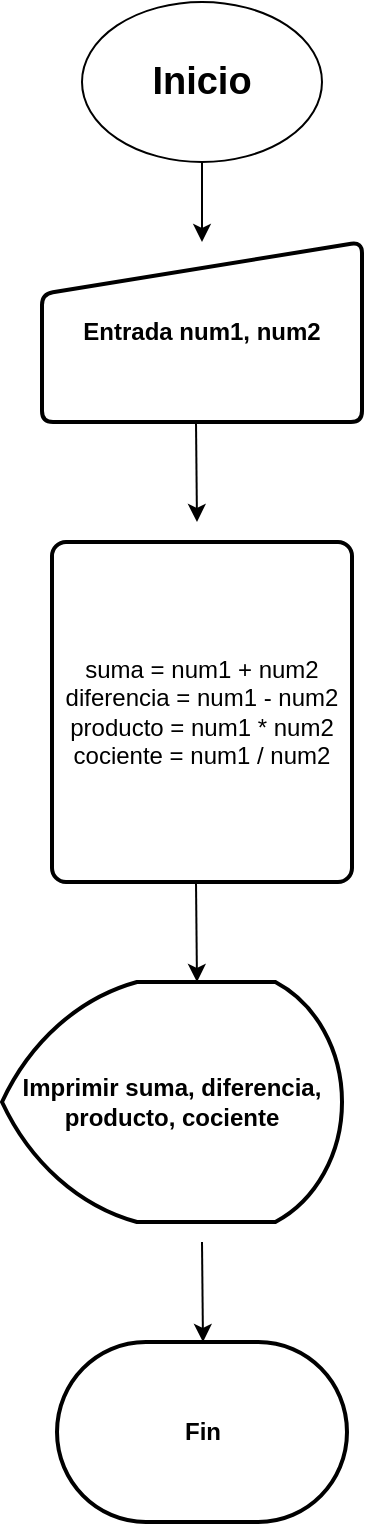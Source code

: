 <mxfile version="21.3.3" type="github">
  <diagram name="Página-1" id="o_oJNjvjLYseJ4-ihuIS">
    <mxGraphModel dx="1434" dy="796" grid="1" gridSize="10" guides="1" tooltips="1" connect="1" arrows="1" fold="1" page="1" pageScale="1" pageWidth="827" pageHeight="1169" math="0" shadow="0">
      <root>
        <mxCell id="0" />
        <mxCell id="1" parent="0" />
        <mxCell id="YRfRc5hVLMAo7PMf_Jee-9" value="" style="edgeStyle=orthogonalEdgeStyle;rounded=0;orthogonalLoop=1;jettySize=auto;html=1;" edge="1" parent="1" source="YRfRc5hVLMAo7PMf_Jee-1" target="YRfRc5hVLMAo7PMf_Jee-4">
          <mxGeometry relative="1" as="geometry" />
        </mxCell>
        <mxCell id="YRfRc5hVLMAo7PMf_Jee-1" value="&lt;b&gt;&lt;font style=&quot;font-size: 19px;&quot;&gt;Inicio&lt;/font&gt;&lt;/b&gt;" style="ellipse;whiteSpace=wrap;html=1;" vertex="1" parent="1">
          <mxGeometry x="240" y="10" width="120" height="80" as="geometry" />
        </mxCell>
        <mxCell id="YRfRc5hVLMAo7PMf_Jee-3" value="" style="endArrow=classic;html=1;rounded=0;" edge="1" parent="1">
          <mxGeometry width="50" height="50" relative="1" as="geometry">
            <mxPoint x="297" y="220" as="sourcePoint" />
            <mxPoint x="297.5" y="270" as="targetPoint" />
          </mxGeometry>
        </mxCell>
        <mxCell id="YRfRc5hVLMAo7PMf_Jee-4" value="Entrada num1, num2" style="html=1;strokeWidth=2;shape=manualInput;whiteSpace=wrap;rounded=1;size=26;arcSize=11;fontStyle=1" vertex="1" parent="1">
          <mxGeometry x="220" y="130" width="160" height="90" as="geometry" />
        </mxCell>
        <mxCell id="YRfRc5hVLMAo7PMf_Jee-6" value="suma = num1 + num2&#xa;diferencia = num1 - num2&#xa;producto = num1 * num2&#xa;cociente = num1 / num2" style="rounded=1;whiteSpace=wrap;html=1;absoluteArcSize=1;arcSize=14;strokeWidth=2;" vertex="1" parent="1">
          <mxGeometry x="225" y="280" width="150" height="170" as="geometry" />
        </mxCell>
        <mxCell id="YRfRc5hVLMAo7PMf_Jee-7" value="&lt;b&gt;Imprimir suma, diferencia, producto, cociente&lt;/b&gt;" style="strokeWidth=2;html=1;shape=mxgraph.flowchart.display;whiteSpace=wrap;" vertex="1" parent="1">
          <mxGeometry x="200" y="500" width="170" height="120" as="geometry" />
        </mxCell>
        <mxCell id="YRfRc5hVLMAo7PMf_Jee-8" value="Fin" style="strokeWidth=2;html=1;shape=mxgraph.flowchart.terminator;whiteSpace=wrap;fontStyle=1" vertex="1" parent="1">
          <mxGeometry x="227.5" y="680" width="145" height="90" as="geometry" />
        </mxCell>
        <mxCell id="YRfRc5hVLMAo7PMf_Jee-10" value="" style="endArrow=classic;html=1;rounded=0;" edge="1" parent="1">
          <mxGeometry width="50" height="50" relative="1" as="geometry">
            <mxPoint x="297" y="450" as="sourcePoint" />
            <mxPoint x="297.5" y="500" as="targetPoint" />
          </mxGeometry>
        </mxCell>
        <mxCell id="YRfRc5hVLMAo7PMf_Jee-11" value="" style="endArrow=classic;html=1;rounded=0;" edge="1" parent="1">
          <mxGeometry width="50" height="50" relative="1" as="geometry">
            <mxPoint x="300" y="630" as="sourcePoint" />
            <mxPoint x="300.5" y="680" as="targetPoint" />
          </mxGeometry>
        </mxCell>
      </root>
    </mxGraphModel>
  </diagram>
</mxfile>

